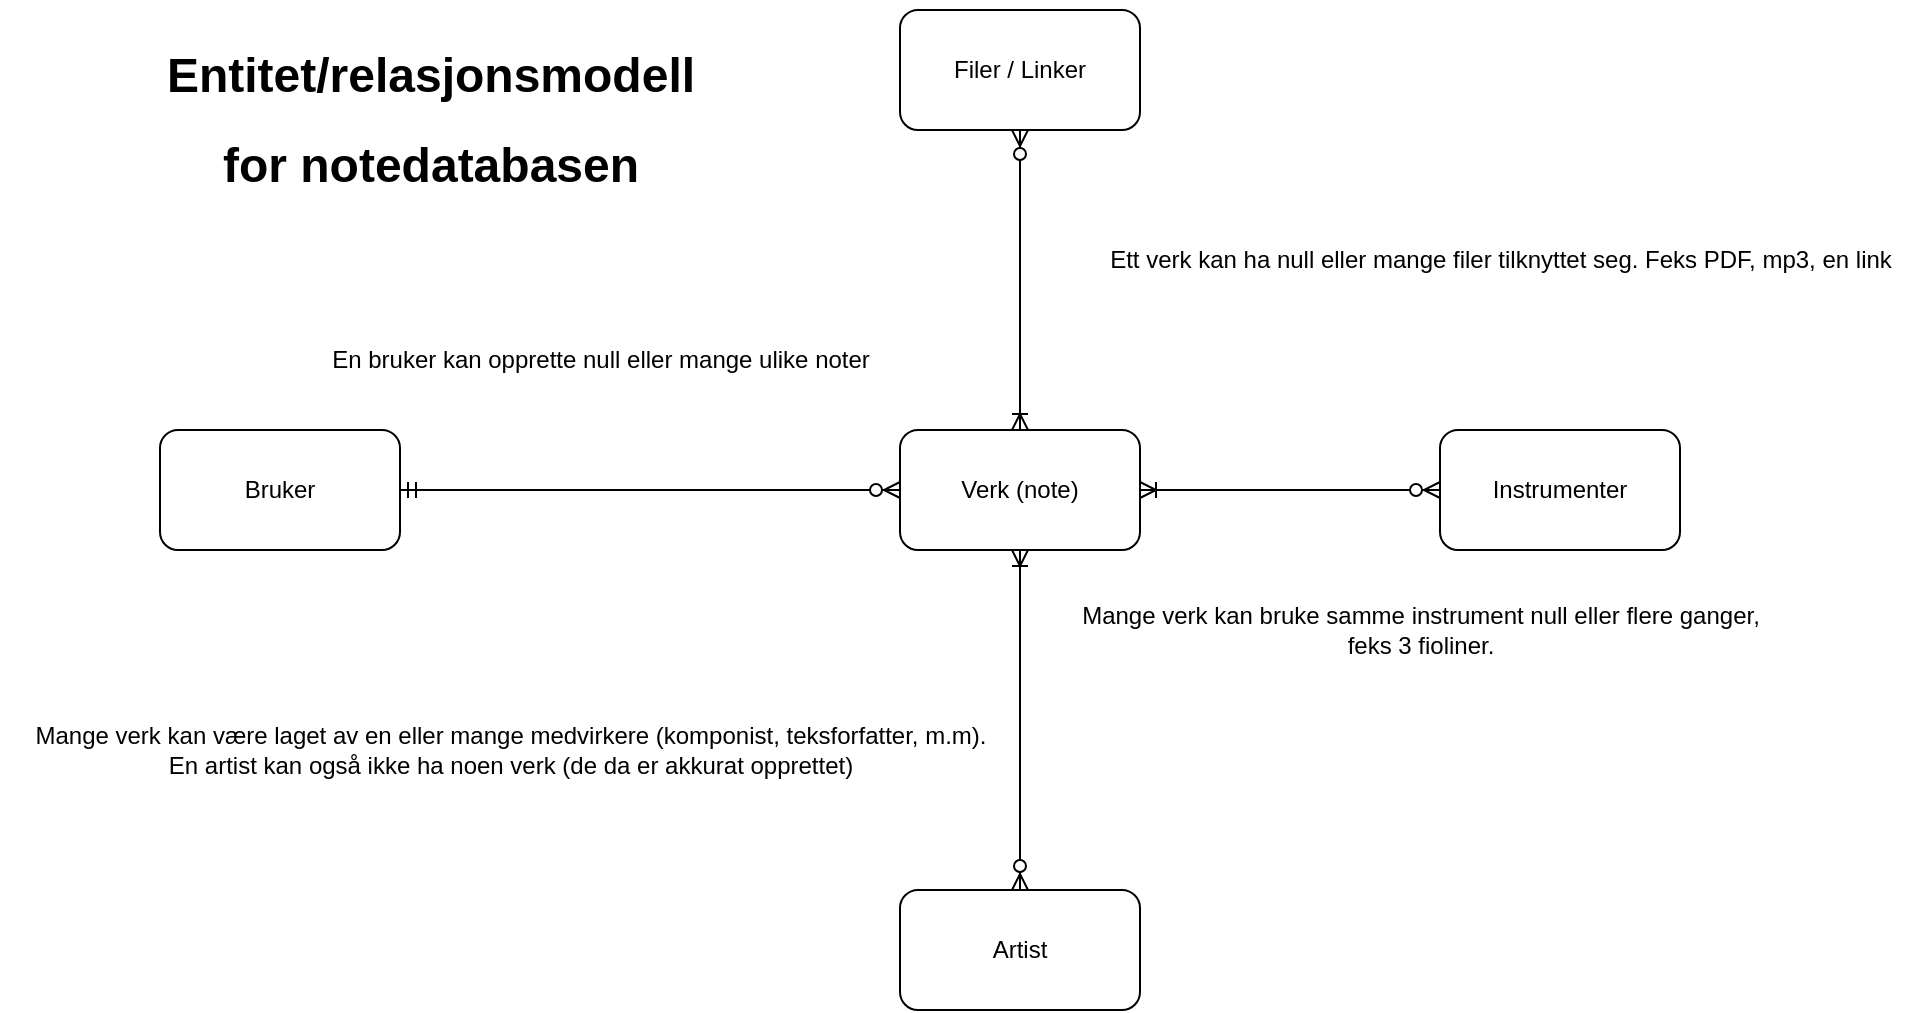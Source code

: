 <mxfile version="21.5.2" type="device">
  <diagram name="Page-1" id="htDEeXGlB_QkYT8Hb9MT">
    <mxGraphModel dx="2191" dy="942" grid="1" gridSize="10" guides="1" tooltips="1" connect="1" arrows="1" fold="1" page="1" pageScale="1" pageWidth="850" pageHeight="1100" math="0" shadow="0">
      <root>
        <mxCell id="0" />
        <mxCell id="1" parent="0" />
        <mxCell id="in70z1ILgAUfOrTuzLVO-1" value="Bruker" style="rounded=1;whiteSpace=wrap;html=1;" vertex="1" parent="1">
          <mxGeometry x="50" y="260" width="120" height="60" as="geometry" />
        </mxCell>
        <mxCell id="in70z1ILgAUfOrTuzLVO-2" value="Verk (note)" style="rounded=1;whiteSpace=wrap;html=1;" vertex="1" parent="1">
          <mxGeometry x="420" y="260" width="120" height="60" as="geometry" />
        </mxCell>
        <mxCell id="in70z1ILgAUfOrTuzLVO-3" value="Artist" style="rounded=1;whiteSpace=wrap;html=1;" vertex="1" parent="1">
          <mxGeometry x="420" y="490" width="120" height="60" as="geometry" />
        </mxCell>
        <mxCell id="in70z1ILgAUfOrTuzLVO-5" value="Filer / Linker" style="rounded=1;whiteSpace=wrap;html=1;" vertex="1" parent="1">
          <mxGeometry x="420" y="50" width="120" height="60" as="geometry" />
        </mxCell>
        <mxCell id="in70z1ILgAUfOrTuzLVO-7" value="" style="fontSize=12;html=1;endArrow=ERzeroToMany;startArrow=ERmandOne;rounded=0;exitX=1;exitY=0.5;exitDx=0;exitDy=0;entryX=0;entryY=0.5;entryDx=0;entryDy=0;" edge="1" parent="1" source="in70z1ILgAUfOrTuzLVO-1" target="in70z1ILgAUfOrTuzLVO-2">
          <mxGeometry width="100" height="100" relative="1" as="geometry">
            <mxPoint x="290" y="240" as="sourcePoint" />
            <mxPoint x="390" y="140" as="targetPoint" />
          </mxGeometry>
        </mxCell>
        <mxCell id="in70z1ILgAUfOrTuzLVO-8" value="" style="fontSize=12;html=1;endArrow=ERzeroToMany;startArrow=ERoneToMany;rounded=0;exitX=0.5;exitY=0;exitDx=0;exitDy=0;entryX=0.5;entryY=1;entryDx=0;entryDy=0;startFill=0;" edge="1" parent="1" source="in70z1ILgAUfOrTuzLVO-2" target="in70z1ILgAUfOrTuzLVO-5">
          <mxGeometry width="100" height="100" relative="1" as="geometry">
            <mxPoint x="180" y="450" as="sourcePoint" />
            <mxPoint x="440" y="450" as="targetPoint" />
          </mxGeometry>
        </mxCell>
        <mxCell id="in70z1ILgAUfOrTuzLVO-9" value="" style="fontSize=12;html=1;endArrow=ERzeroToMany;startArrow=ERoneToMany;rounded=0;exitX=0.5;exitY=1;exitDx=0;exitDy=0;entryX=0.5;entryY=0;entryDx=0;entryDy=0;startFill=0;" edge="1" parent="1" source="in70z1ILgAUfOrTuzLVO-2" target="in70z1ILgAUfOrTuzLVO-3">
          <mxGeometry width="100" height="100" relative="1" as="geometry">
            <mxPoint x="120" y="440" as="sourcePoint" />
            <mxPoint x="320" y="520" as="targetPoint" />
          </mxGeometry>
        </mxCell>
        <mxCell id="in70z1ILgAUfOrTuzLVO-10" value="En bruker kan opprette null eller mange ulike noter" style="text;html=1;align=center;verticalAlign=middle;resizable=0;points=[];autosize=1;strokeColor=none;fillColor=none;" vertex="1" parent="1">
          <mxGeometry x="120" y="210" width="300" height="30" as="geometry" />
        </mxCell>
        <mxCell id="in70z1ILgAUfOrTuzLVO-11" value="&lt;div&gt;Mange verk kan være laget av en eller mange medvirkere (komponist, teksforfatter, m.m). &lt;br&gt;&lt;/div&gt;&lt;div&gt;En artist kan også ikke ha noen verk (de da er akkurat opprettet)&lt;/div&gt;" style="text;html=1;align=center;verticalAlign=middle;resizable=0;points=[];autosize=1;strokeColor=none;fillColor=none;" vertex="1" parent="1">
          <mxGeometry x="-30" y="400" width="510" height="40" as="geometry" />
        </mxCell>
        <mxCell id="in70z1ILgAUfOrTuzLVO-13" value="Instrumenter" style="rounded=1;whiteSpace=wrap;html=1;" vertex="1" parent="1">
          <mxGeometry x="690" y="260" width="120" height="60" as="geometry" />
        </mxCell>
        <mxCell id="in70z1ILgAUfOrTuzLVO-14" value="" style="fontSize=12;html=1;endArrow=ERzeroToMany;startArrow=ERoneToMany;rounded=0;exitX=1;exitY=0.5;exitDx=0;exitDy=0;entryX=0;entryY=0.5;entryDx=0;entryDy=0;startFill=0;" edge="1" parent="1" source="in70z1ILgAUfOrTuzLVO-2" target="in70z1ILgAUfOrTuzLVO-13">
          <mxGeometry width="100" height="100" relative="1" as="geometry">
            <mxPoint x="700" y="440" as="sourcePoint" />
            <mxPoint x="660" y="630" as="targetPoint" />
          </mxGeometry>
        </mxCell>
        <mxCell id="in70z1ILgAUfOrTuzLVO-15" value="&lt;div&gt;Mange verk kan bruke samme instrument null eller flere ganger, &lt;br&gt;&lt;/div&gt;&lt;div&gt;feks 3 fioliner.&lt;br&gt;&lt;/div&gt;" style="text;html=1;align=center;verticalAlign=middle;resizable=0;points=[];autosize=1;strokeColor=none;fillColor=none;" vertex="1" parent="1">
          <mxGeometry x="495" y="340" width="370" height="40" as="geometry" />
        </mxCell>
        <mxCell id="in70z1ILgAUfOrTuzLVO-16" value="Ett verk kan ha null eller mange filer tilknyttet seg. Feks PDF, mp3, en link" style="text;html=1;align=center;verticalAlign=middle;resizable=0;points=[];autosize=1;strokeColor=none;fillColor=none;" vertex="1" parent="1">
          <mxGeometry x="510" y="160" width="420" height="30" as="geometry" />
        </mxCell>
        <mxCell id="in70z1ILgAUfOrTuzLVO-18" value="&lt;h1 class=&quot;section-h&quot;&gt;Entitet/relasjonsmodell&lt;/h1&gt;&lt;h1 class=&quot;section-h&quot;&gt;for notedatabasen&lt;br&gt;&lt;/h1&gt;" style="text;html=1;align=center;verticalAlign=middle;resizable=0;points=[];autosize=1;strokeColor=none;fillColor=none;" vertex="1" parent="1">
          <mxGeometry x="40" y="45" width="290" height="120" as="geometry" />
        </mxCell>
      </root>
    </mxGraphModel>
  </diagram>
</mxfile>
